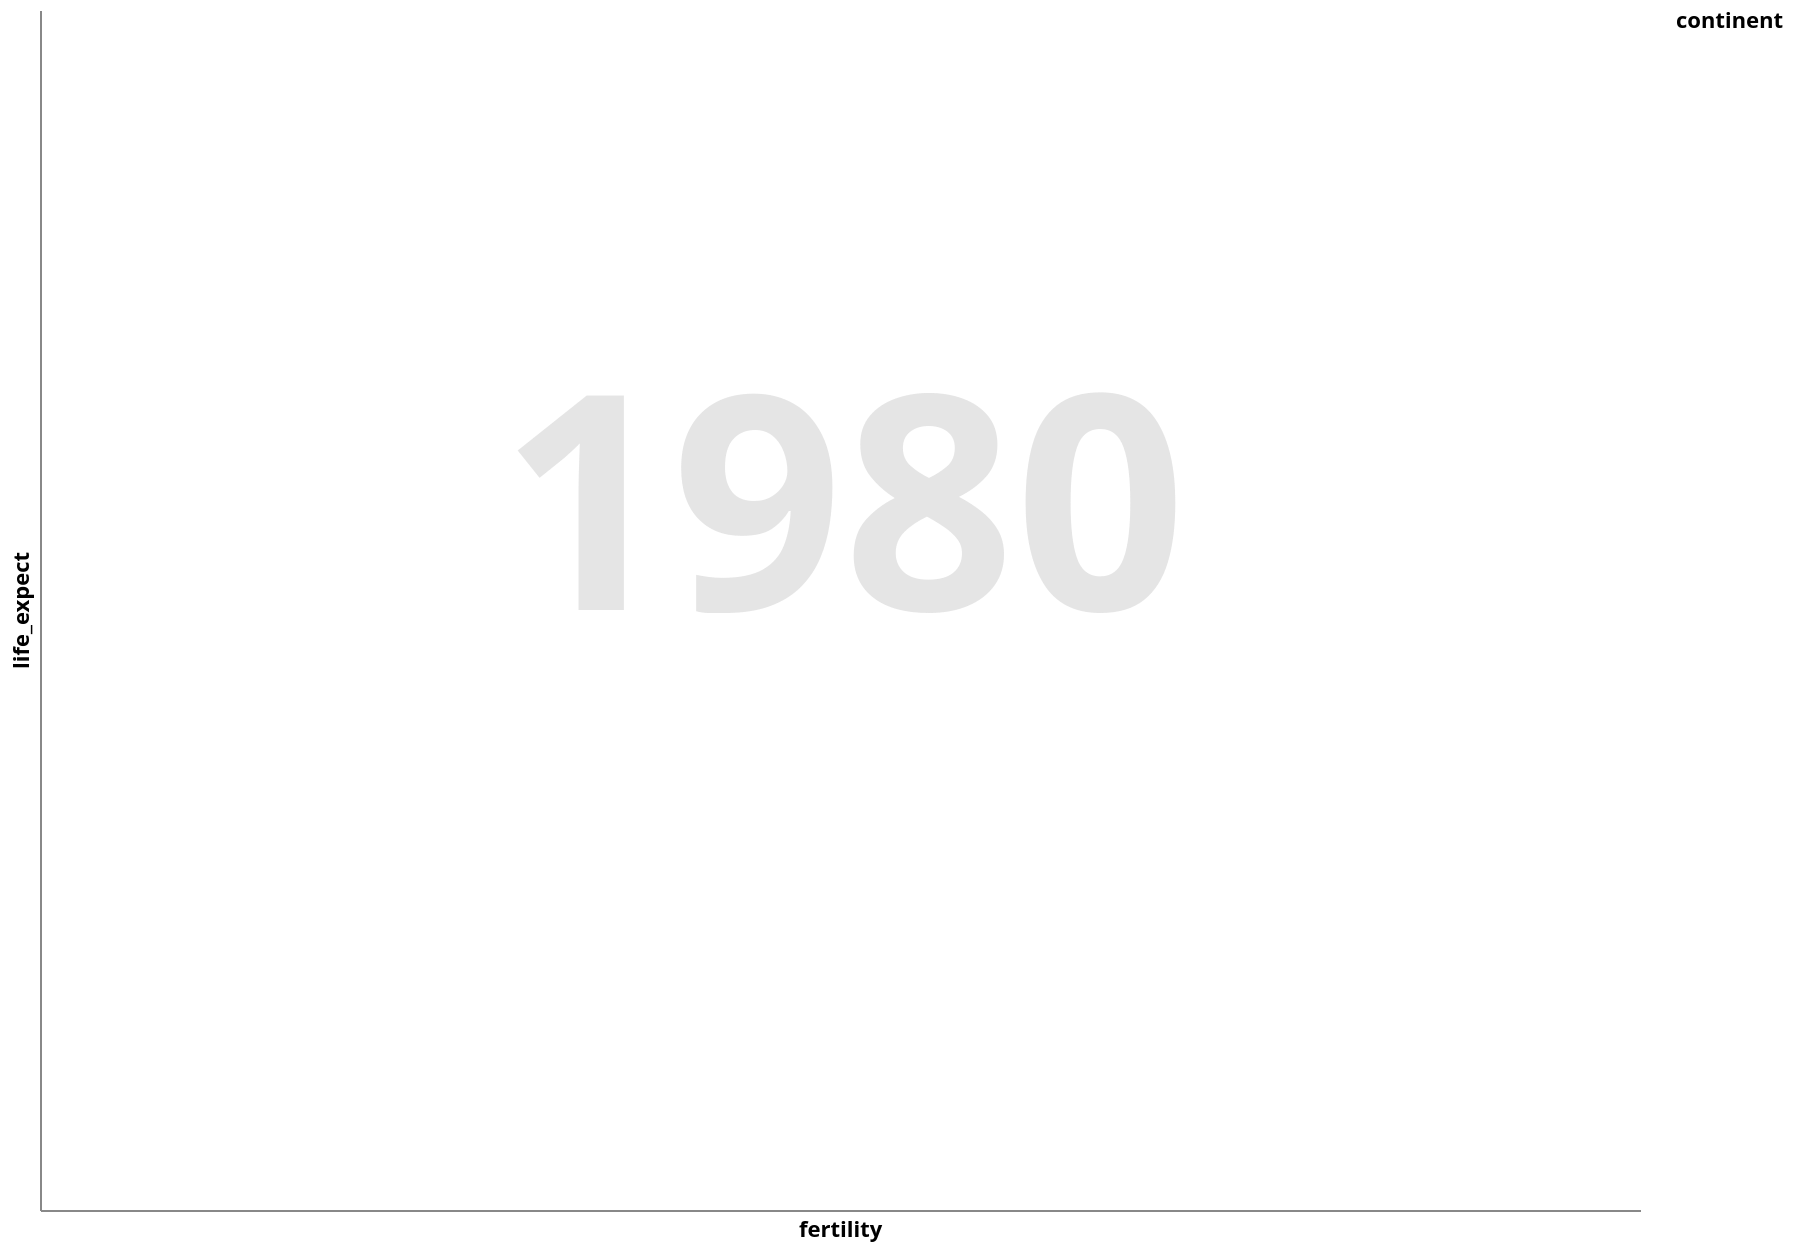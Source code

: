 {
  "$schema": "https://vega.github.io/schema/vega/v3.json",
  "width": 800,
  "height": 600,
  "padding": 5,

  "data": [
    {
      "name": "gapminder",
      "values": []
    },
    {
      "name": "thisYear",
      "source": "gapminder",
      "transform": [
        {"type": "filter", "expr": "datum.year == currentYear"}
      ]
    },
    {
      "name": "continents",
      "source": "gapminder",
      "transform": [
        {"type": "aggregate", "groupby": ["continent"]}
      ]
    },
    {
      "name": "mainReligions",
      "source": "gapminder",
      "transform": [
        {"type": "aggregate", "groupby": ["main_religion"]}
      ]
    },
    {
      "name": "countries",
      "source": "gapminder",
      "transform": [
        {"type": "aggregate", "groupby": ["country"]}
      ]
    },
    {
      "name": "filteredCountries",
      "source": "countries",
      "transform": [
        {
          "type": "lookup",
          "from": "thisYear", "key": "country",
          "fields": ["country"], "as": ["this"],
          "default": {}
        },
        {
          "type": "formula",
          "as": "x",
          "expr": "datum.this[xField]"
        },
        {
          "type": "formula",
          "as": "y",
          "expr": "datum.this[yField]"
        },
        {
          "type": "formula",
          "as": "size",
          "expr": "datum.this[sizeField]"
        },
        {
          "type": "formula",
          "as": "color",
          "expr": "datum.this[colorField]"
        }
      ]
    },
    {
      "name": "selectedCountries",
      "on": [
        {"trigger": "clear", "remove": true},
        {"trigger": "!shift", "remove": true},
        {"trigger": "!shift && clicked", "insert": "clicked"},
        {"trigger": "shift && clicked", "toggle": "clicked"}
      ]
    }
  ],

  "signals": [
    {
      "name": "selectedCountries",
      "on": [
        {"events": {"signal": "clicked"}, "update": "null", "force": true}
      ],
      "track": {
        "async": [
          {"data": "selectedCountries", "as": "allCountries"},
          {"signal": "clicked", "as": "lastCountry"}
        ],
        "title": "Selected {{lastCountry.country}} ({{allCountries.length}} Countries)",
        "category": "selection",
        "operation": "update"
      }
    },
    {
      "name": "clear",
      "value": true,
      "on": [
        {"events": "mouseup[!event.item]", "update": "true", "force": true}
      ],
      "track": {
        "async": [],
        "title": "No Countries Selected",
        "category": "selection",
        "operation": "update"
      }
    },
    {
      "name": "shift",
      "value": false,
      "on": [
        {"events": "@point:click", "update": "event.shiftKey", "force": true}
      ]
    },
    {
      "name": "clicked",
      "value": null,
      "on": [
        {"events": "@point:click", "update": "datum", "force": true}
      ]
    },
    {
      "name": "currentYear",
      "value": 1980,
      "bind": {"input": "range", "min": 1800, "max": 2015, "step": 1},
      "track": {
        "title": "Selected Year {{value}}"
      }
    },
    {
      "name": "xField",
      "value": "fertility",
      "bind": {"input": "select", "options": ["gdp", "child_mortality", "fertility", "life_expect", "population"]},
      "track": {
        "title": "X = {{value}}",
        "category": "data",
        "operation": "update"
      }
    },
    {
      "name": "yField",
      "value": "life_expect",
      "bind": {"input": "select", "options": ["gdp", "child_mortality", "fertility", "life_expect", "population"]},
      "track": {
        "title": "Y = {{value}}",
        "category": "data",
        "operation": "update"
      }
    },
    {
      "name": "sizeField",
      "value": "population",
      "bind": {"input": "select", "options": ["gdp", "child_mortality", "fertility", "life_expect", "population"]},
      "track": {
        "title": "Size = {{value}}",
        "category": "data",
        "operation": "update"
      }
    },
    {
      "name": "colorField",
      "value": "continent",
      "bind": {"input": "select", "options": ["continent", "main_religion"]},
      "track": {
        "title": "Color = {{value}}",
        "category": "data",
        "operation": "update"
      }
    },
    {
      "name": "update_statistics",
      "description": "Collect all variables that could change and trigger an update for the statistic values",
      "on": [
        {"events": {"signal": "clicked"}, "update": "null", "force": true},
        {"events": {"signal": "clear"}, "update": "null", "force": true},
        {"events": {"signal": "currentYear"}, "update": "null", "force": true},
        {"events": {"signal": "xField"}, "update": "null", "force": true},
        {"events": {"signal": "yField"}, "update": "null", "force": true},
        {"events": {"signal": "sizeField"}, "update": "null", "force": true},
        {"events": {"signal": "colorField"}, "update": "null", "force": true}
      ]
    },
    {
      "name": "outlying",
      "description": "Statistics needs to be implemented. Random value as proof of concept.",
      "value": 0,
      "on": [
        {"events": {"signal": "update_statistics"}, "update": "random()"}
      ]
    },
    {
      "name": "skewed",
      "description": "Statistics needs to be implemented. Random value as proof of concept.",
      "value": 0,
      "on": [
        {"events": {"signal": "update_statistics"}, "update": "random()"}
      ]
    },
    {
      "name": "clumpy",
      "description": "Statistics needs to be implemented. Random value as proof of concept.",
      "value": 0,
      "on": [
        {"events": {"signal": "update_statistics"}, "update": "random()"}
      ]
    },
    {
      "name": "sparse",
      "description": "Statistics needs to be implemented. Random value as proof of concept.",
      "value": 0,
      "on": [
        {"events": {"signal": "update_statistics"}, "update": "random()"}
      ]
    },
    {
      "name": "striated",
      "description": "Statistics needs to be implemented. Random value as proof of concept.",
      "value": 0,
      "on": [
        {"events": {"signal": "update_statistics"}, "update": "random()"}
      ]
    },
    {
      "name": "convex",
      "description": "Statistics needs to be implemented. Random value as proof of concept.",
      "value": 0,
      "on": [
        {"events": {"signal": "update_statistics"}, "update": "random()"}
      ]
    },
    {
      "name": "skinny",
      "description": "Statistics needs to be implemented. Random value as proof of concept.",
      "value": 0,
      "on": [
        {"events": {"signal": "update_statistics"}, "update": "random()"}
      ]
    },
    {
      "name": "stringy",
      "description": "Statistics needs to be implemented. Random value as proof of concept.",
      "on": [
        {"events": {"signal": "update_statistics"}, "update": "random()"}
      ]
    },
    {
      "name": "monotonic",
      "description": "Statistics needs to be implemented. Random value as proof of concept.",
      "value": 0,
      "on": [
        {"events": {"signal": "update_statistics"}, "update": "random()"}
      ]
    }
  ],

  "scales": [
    {
      "name": "x",
      "type": "linear", "nice": true,
      "domain": {"data": "gapminder", "field": {"signal": "xField"}},
      "range": "width"
    },
    {
      "name": "y",
      "type": "linear", "nice": true, "zero": false,
      "domain": {"data": "gapminder", "field": {"signal": "yField"}},
      "range": "height"
    },
    {
      "name": "size",
      "type": "linear", "nice": true, "zero": false,
      "domain": {"data": "gapminder", "field": {"signal": "sizeField"}},
      "range": [40, 6400]
    },
    {
      "name": "color",
      "type": "ordinal",
      "domain": {"data": "gapminder", "field": {"signal": "colorField"}},
      "range": "category"
    }
  ],

  "axes": [
    {
      "title": {"signal": "xField"},
      "orient": "bottom", "scale": "x",
      "grid": true, "tickCount": 5
    },
    {
      "title": {"signal": "yField"},
      "orient": "left", "scale": "y",
      "grid": true, "tickCount": 5
    }
  ],

  "legends": [
    {
      "fill": "color",
      "title": {"signal": "colorField"},
      "orient": "right",
      "encode": {
        "symbols": {
          "enter": {
            "fillOpacity": {"value": 0.5}
          }
        },
        "labels": {
          "update": {
            "text": {"field": "value"}
          }
        }
      }
    }
  ],

  "marks": [
    {
      "type": "text",
      "encode": {
        "update": {
          "text": {"signal": "currentYear"},
          "x": {"value": 230},
          "y": {"value": 300},
          "fill": {"value": "grey"},
          "fillOpacity": {"value": 0.20},
          "fontSize": {"value": 150},
          "fontWeight": {"value": "bold"}
        }
      }
    },
    {
      "name": "point",
      "type": "symbol",
      "from": {"data": "filteredCountries"},
      "encode": {
        "update": {
          "fill": {"scale": "color", "field": "color"},
          "x": {"scale": "x", "field": "x"},
          "y": {"scale": "y", "field": "y"},
          "size": {"scale": "size", "field": "size"},
          "fillOpacity": [
            {
              "test": "indata('selectedCountries', 'country', datum.country)",
              "value": 1
            },
            {"value": 0.5}
          ],
          "tooltip": {"field": "country"}
        },
        "hover": {
          "fillOpacity": [
            {"value": 0.8}
          ]
        }
      }
    },
    {
      "type": "text",
      "from": {"data": "filteredCountries"},
      "interactive": false,
      "encode": {
        "enter": {
          "fill": {"value": "#333"},
          "fontSize": {"value": 14},
          "fontWeight": {"value": "bold"},
          "text": {"field": "country"},
          "align": {"value": "center"},
          "baseline": {"value": "bottom"}
        },
        "update": {
          "x": {"scale": "x", "field": "x"},
          "y": {"scale": "y", "field": "y", "offset": -7},
          "fillOpacity": [
            {
              "test": "indata('selectedCountries', 'country', datum.country)",
              "value": 0.8
            },
            {"value": 0}
          ]
        }
      }
    }
  ]
}
